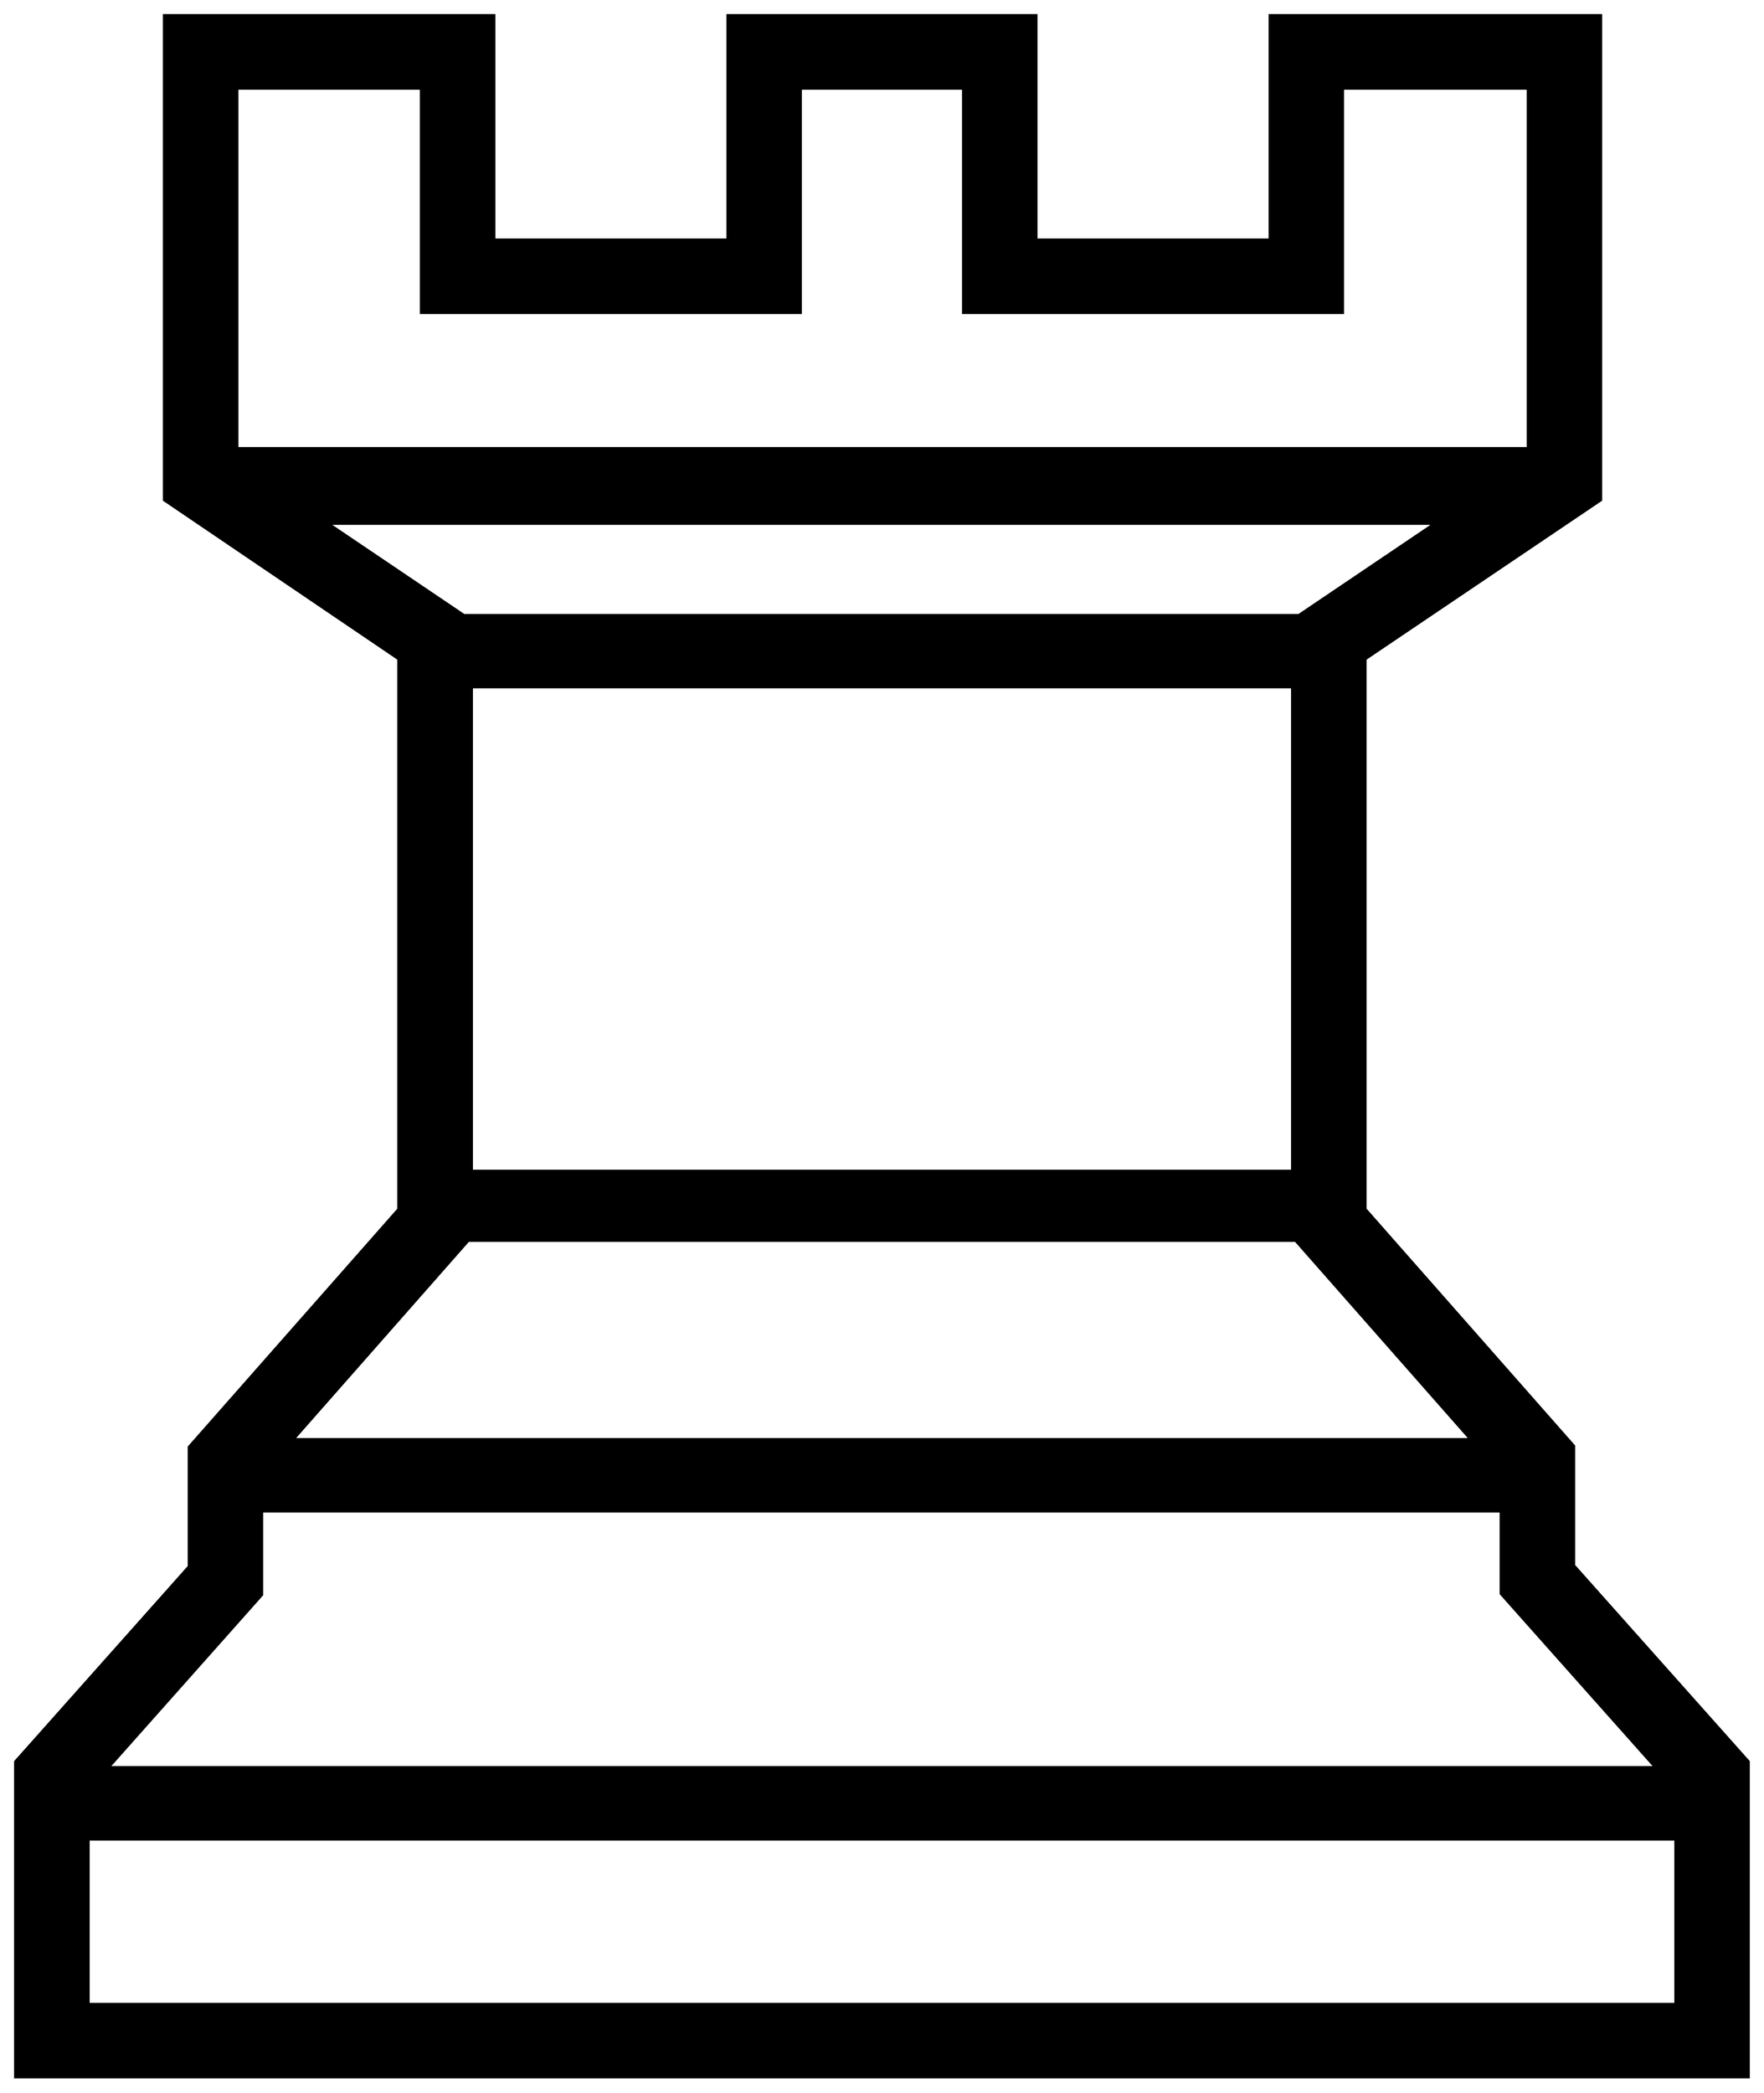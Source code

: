 


\begin{tikzpicture}[y=0.80pt, x=0.80pt, yscale=-1.0, xscale=1.0, inner sep=0pt, outer sep=0pt]
\begin{scope}[shift={(100.0,1696.0)},nonzero rule]
  \path[draw=.,fill=.,line width=1.600pt] (1618.0,342.0) --
    (80.0,342.0) -- (80.0,62.0) -- (234.0,-111.0) --
    (234.0,-217.0) -- (420.0,-428.0) -- (420.0,-916.0) --
    (212.0,-1057.0) -- (212.0,-1487.0) -- (505.0,-1487.0) --
    (505.0,-1288.0) -- (712.0,-1288.0) -- (712.0,-1487.0) --
    (986.0,-1487.0) -- (986.0,-1288.0) -- (1193.0,-1288.0) --
    (1193.0,-1487.0) -- (1487.0,-1487.0) -- (1487.0,-1057.0) --
    (1278.0,-916.0) -- (1278.0,-428.0) -- (1463.0,-218.0) --
    (1463.0,-112.0) -- (1618.0,62.0) -- (1618.0,342.0) --
    cycle(1422.0,-1103.0) -- (1422.0,-1422.0) --
    (1258.0,-1422.0) -- (1258.0,-1223.0) -- (921.0,-1223.0) --
    (921.0,-1422.0) -- (777.0,-1422.0) -- (777.0,-1223.0) --
    (440.0,-1223.0) -- (440.0,-1422.0) -- (277.0,-1422.0) --
    (277.0,-1103.0) -- (1422.0,-1103.0) -- cycle(1339.0,-1036.0)
    -- (358.0,-1036.0) -- (478.0,-955.0) -- (1219.0,-955.0) --
    (1339.0,-1036.0) -- cycle(1213.0,-462.0) -- (1213.0,-891.0)
    -- (485.0,-891.0) -- (485.0,-462.0) -- (1213.0,-462.0) --
    cycle(1371.0,-224.0) -- (1216.0,-400.0) -- (482.0,-400.0) --
    (327.0,-224.0) -- (1371.0,-224.0) -- cycle(1535.0,67.0) --
    (1398.0,-87.0) -- (1398.0,-160.0) -- (299.0,-160.0) --
    (299.0,-86.0) -- (163.0,67.0) -- (1535.0,67.0) --
    cycle(1553.0,277.0) -- (1553.0,131.0) -- (145.0,131.0) --
    (145.0,277.0) -- (1553.0,277.0) -- cycle;
\end{scope}

\end{tikzpicture}

